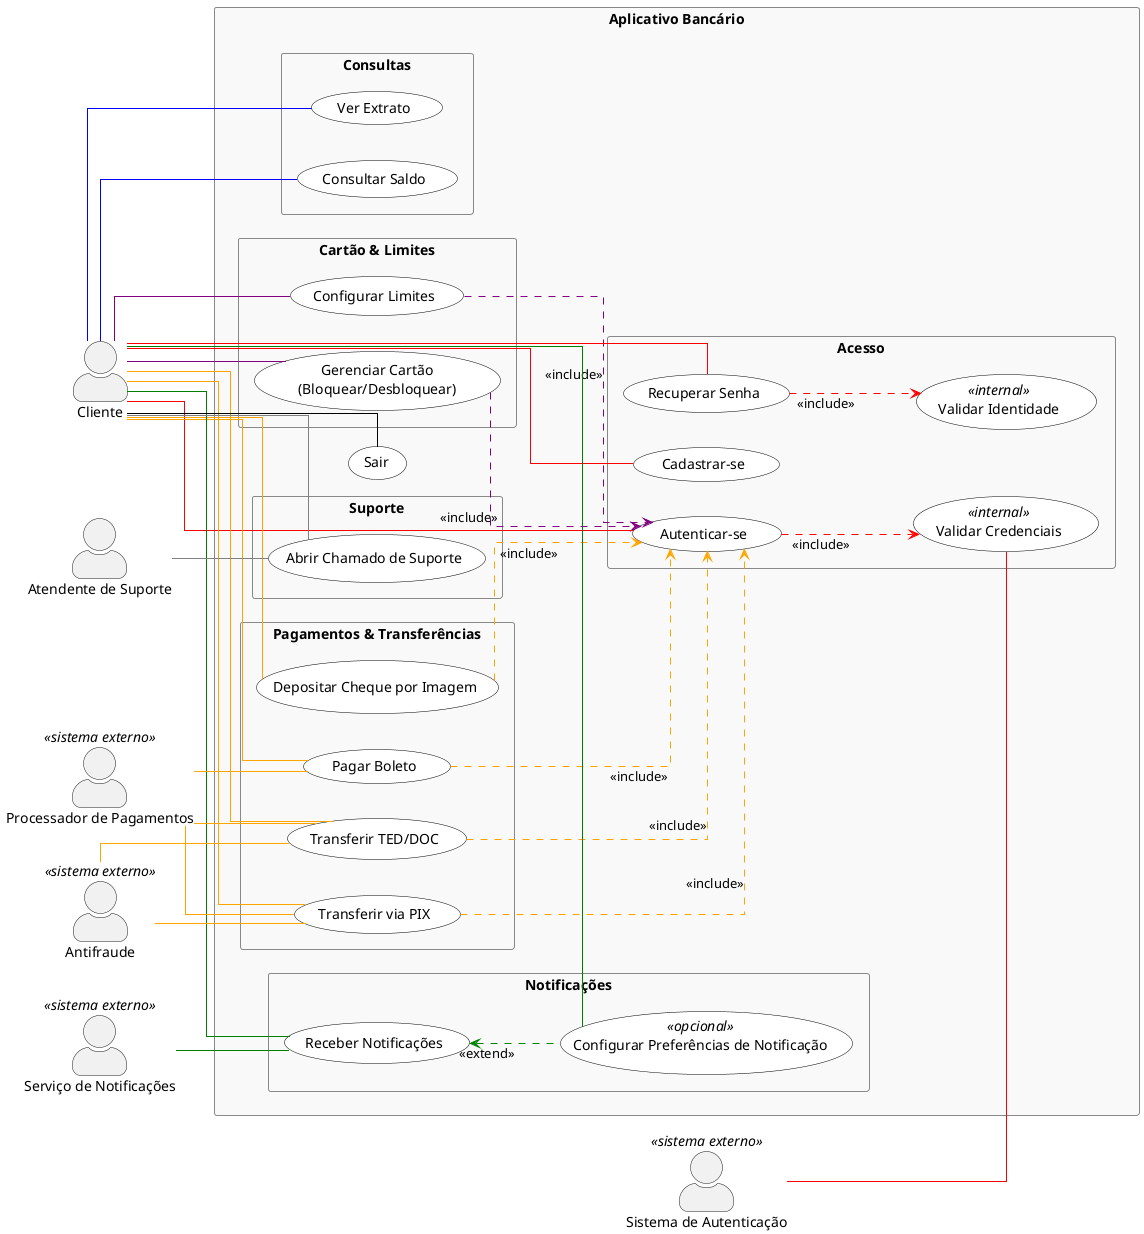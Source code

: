 @startuml
left to right direction
skinparam packageStyle rectangle
skinparam actorStyle awesome
skinparam linetype ortho
skinparam shadowing false
skinparam usecase {
  BackgroundColor White
  BorderColor Black
}
skinparam package {
  BorderColor #888
  BackgroundColor #f9f9f9
}

rectangle "Aplicativo Bancário" as Sistema {
  package "Acesso" as P_Acesso {
    (Cadastrar-se) as UC_Cadastrar
    (Autenticar-se) as UC_Login
    (Recuperar Senha) as UC_RecSenha
    (Validar Credenciais) as UC_ValCred <<internal>>
    (Validar Identidade) as UC_ValId <<internal>>
  }

  package "Consultas" as P_Consulta {
    (Consultar Saldo) as UC_Saldo
    (Ver Extrato) as UC_Extrato
  }

  package "Pagamentos & Transferências" as P_Pagto {
    (Transferir via PIX) as UC_PIX
    (Transferir TED/DOC) as UC_TED
    (Pagar Boleto) as UC_Boleto
    (Depositar Cheque por Imagem) as UC_DepCheque
  }

  package "Cartão & Limites" as P_Cartao {
    usecase UC_Cartao as "Gerenciar Cartão\n(Bloquear/Desbloquear)"
    (Configurar Limites) as UC_Limites
  }

  package "Notificações" as P_Notif {
    (Receber Notificações) as UC_Notif
    (Configurar Preferências de Notificação) as UC_PrefNotif <<opcional>>
  }

  package "Suporte" as P_Suporte {
    (Abrir Chamado de Suporte) as UC_Suporte
  }

  (Sair) as UC_Sair
}

' ===== include/extend com cor (usar .. para tracejado) =====
UC_Login ..[#red]> UC_ValCred : <<include>>
UC_RecSenha ..[#red]> UC_ValId : <<include>>

UC_PIX ..[#orange]> UC_Login : <<include>>
UC_TED ..[#orange]> UC_Login : <<include>>
UC_Boleto ..[#orange]> UC_Login : <<include>>
UC_DepCheque ..[#orange]> UC_Login : <<include>>
UC_Cartao ..[#purple]> UC_Login : <<include>>
UC_Limites ..[#purple]> UC_Login : <<include>>

UC_Notif <..[#green] UC_PrefNotif : <<extend>>

' ===== Atores =====
actor "Cliente" as AtorCliente
actor "Atendente de Suporte" as AtorSuporte
actor "Sistema de Autenticação" as SSO <<sistema externo>>
actor "Antifraude" as Antifraude <<sistema externo>>
actor "Processador de Pagamentos" as Payments <<sistema externo>>
actor "Serviço de Notificações" as PushSvc <<sistema externo>>

' ===== Ligações dos atores (com cor por grupo) =====
AtorCliente -[#red]- UC_Cadastrar
AtorCliente -[#red]- UC_Login
AtorCliente -[#red]- UC_RecSenha

AtorCliente -[#blue]- UC_Saldo
AtorCliente -[#blue]- UC_Extrato

AtorCliente -[#orange]- UC_PIX
AtorCliente -[#orange]- UC_TED
AtorCliente -[#orange]- UC_Boleto
AtorCliente -[#orange]- UC_DepCheque

AtorCliente -[#purple]- UC_Cartao
AtorCliente -[#purple]- UC_Limites

AtorCliente -[#green]- UC_Notif
AtorCliente -[#green]- UC_PrefNotif

AtorCliente -[#gray]- UC_Suporte
AtorCliente -[#black]- UC_Sair

AtorSuporte -[#gray]- UC_Suporte

SSO -[#red]- UC_ValCred
Antifraude -[#orange]- UC_PIX
Antifraude -[#orange]- UC_TED
Payments -[#orange]- UC_PIX
Payments -[#orange]- UC_TED
Payments -[#orange]- UC_Boleto
PushSvc -[#green]- UC_Notif
@enduml
